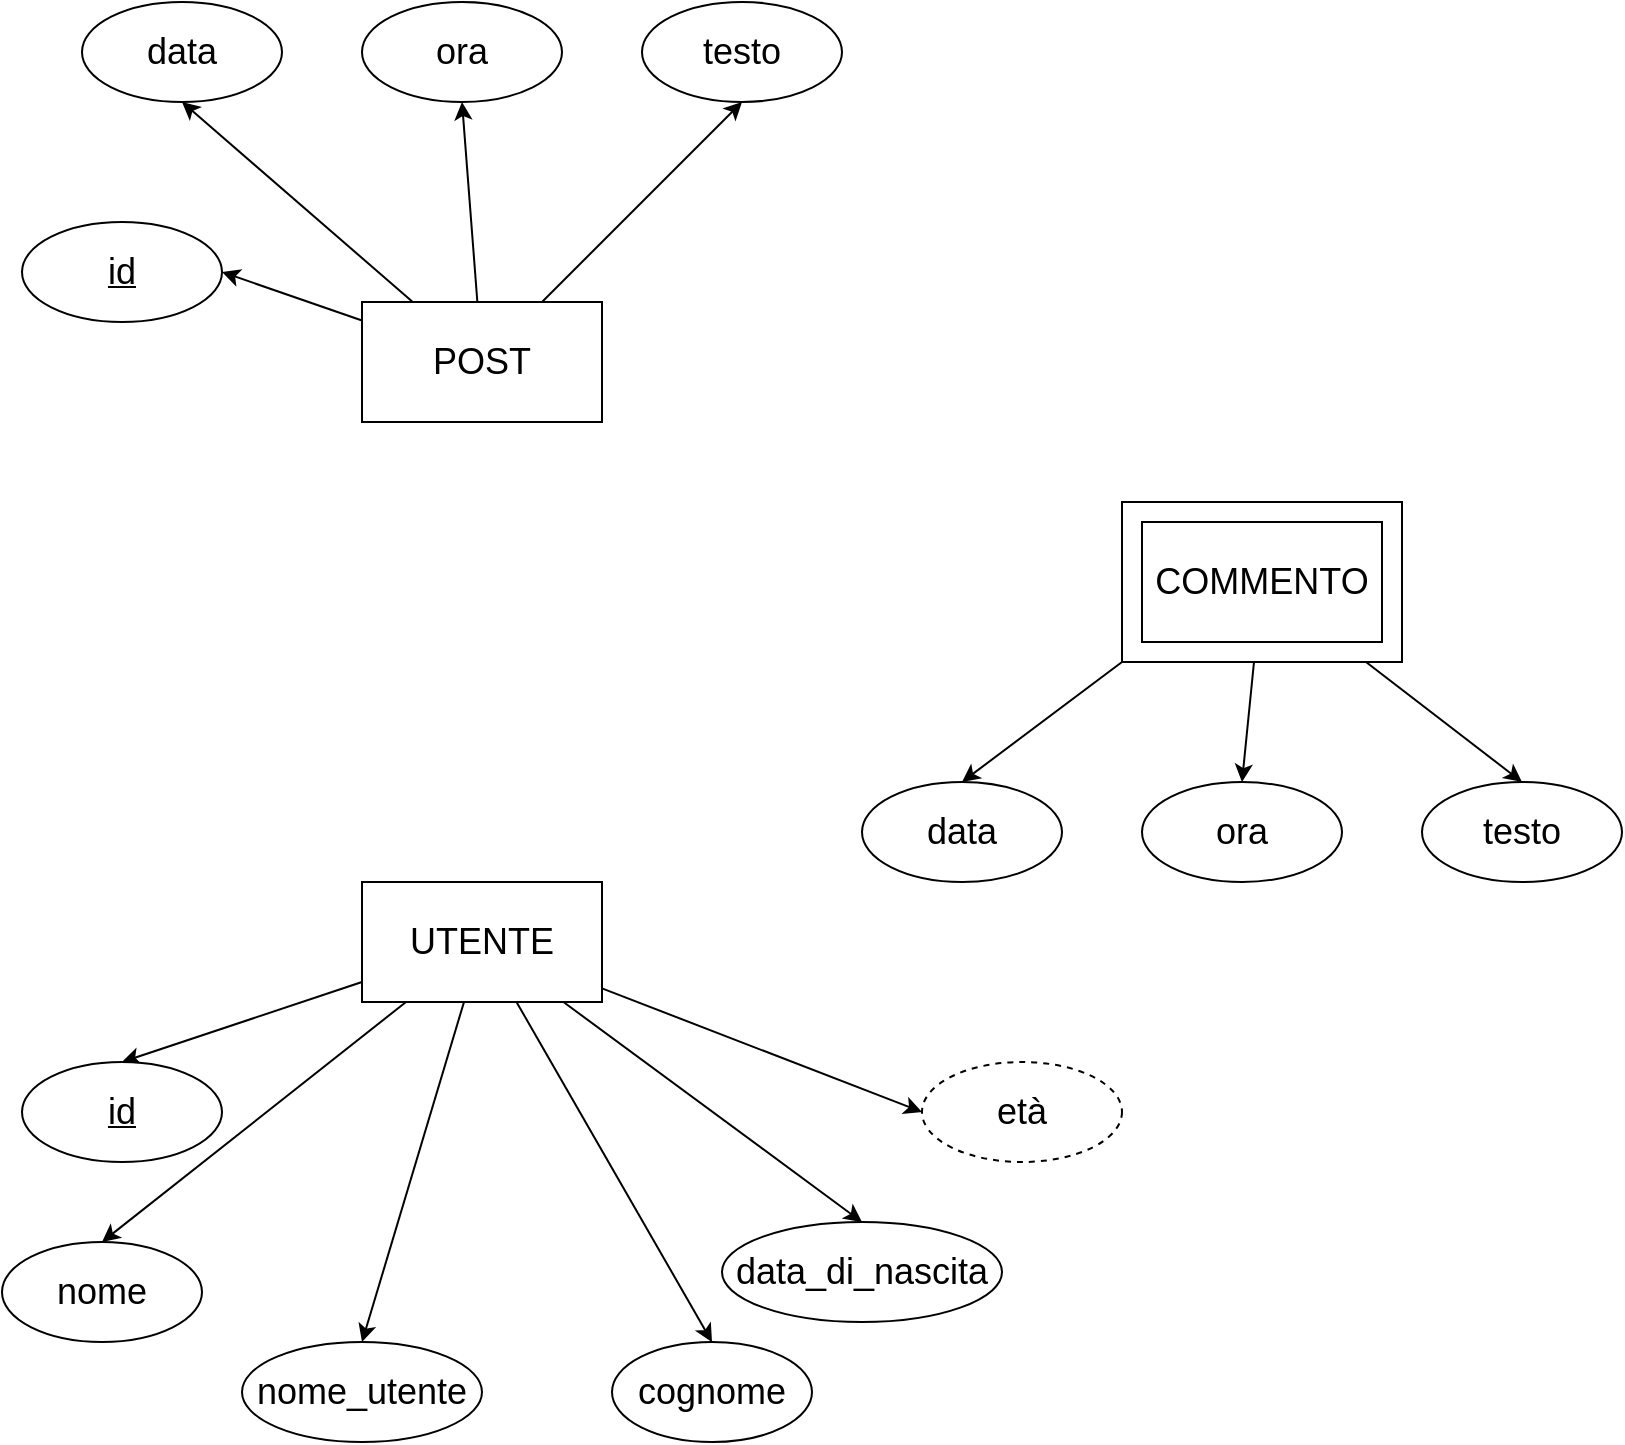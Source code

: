 <mxfile>
    <diagram id="_l7ZR-lf4y23O1vwDyrJ" name="Page-1">
        <mxGraphModel dx="552" dy="563" grid="1" gridSize="10" guides="1" tooltips="1" connect="1" arrows="1" fold="1" page="1" pageScale="1" pageWidth="850" pageHeight="1100" math="0" shadow="0">
            <root>
                <mxCell id="0"/>
                <mxCell id="1" parent="0"/>
                <mxCell id="8" style="edgeStyle=none;html=1;entryX=1;entryY=0.5;entryDx=0;entryDy=0;fontSize=18;" edge="1" parent="1" source="2" target="7">
                    <mxGeometry relative="1" as="geometry"/>
                </mxCell>
                <mxCell id="9" style="edgeStyle=none;html=1;entryX=0.5;entryY=1;entryDx=0;entryDy=0;fontSize=18;" edge="1" parent="1" source="2" target="3">
                    <mxGeometry relative="1" as="geometry"/>
                </mxCell>
                <mxCell id="10" style="edgeStyle=none;html=1;entryX=0.5;entryY=1;entryDx=0;entryDy=0;fontSize=18;" edge="1" parent="1" source="2" target="4">
                    <mxGeometry relative="1" as="geometry"/>
                </mxCell>
                <mxCell id="11" style="edgeStyle=none;html=1;entryX=0.5;entryY=1;entryDx=0;entryDy=0;fontSize=18;" edge="1" parent="1" source="2" target="5">
                    <mxGeometry relative="1" as="geometry"/>
                </mxCell>
                <mxCell id="2" value="&lt;font style=&quot;font-size: 18px;&quot;&gt;POST&lt;/font&gt;" style="rounded=0;whiteSpace=wrap;html=1;" vertex="1" parent="1">
                    <mxGeometry x="200" y="260" width="120" height="60" as="geometry"/>
                </mxCell>
                <mxCell id="3" value="data" style="ellipse;whiteSpace=wrap;html=1;fontSize=18;" vertex="1" parent="1">
                    <mxGeometry x="60" y="110" width="100" height="50" as="geometry"/>
                </mxCell>
                <mxCell id="4" value="ora" style="ellipse;whiteSpace=wrap;html=1;fontSize=18;" vertex="1" parent="1">
                    <mxGeometry x="200" y="110" width="100" height="50" as="geometry"/>
                </mxCell>
                <mxCell id="5" value="testo" style="ellipse;whiteSpace=wrap;html=1;fontSize=18;" vertex="1" parent="1">
                    <mxGeometry x="340" y="110" width="100" height="50" as="geometry"/>
                </mxCell>
                <mxCell id="17" style="edgeStyle=none;html=1;entryX=0.5;entryY=0;entryDx=0;entryDy=0;fontSize=18;" edge="1" parent="1" source="6" target="16">
                    <mxGeometry relative="1" as="geometry"/>
                </mxCell>
                <mxCell id="18" style="edgeStyle=none;html=1;entryX=0.5;entryY=0;entryDx=0;entryDy=0;fontSize=18;" edge="1" parent="1" source="6" target="12">
                    <mxGeometry relative="1" as="geometry"/>
                </mxCell>
                <mxCell id="19" style="edgeStyle=none;html=1;entryX=0.5;entryY=0;entryDx=0;entryDy=0;fontSize=18;" edge="1" parent="1" source="6" target="13">
                    <mxGeometry relative="1" as="geometry"/>
                </mxCell>
                <mxCell id="20" style="edgeStyle=none;html=1;entryX=0.5;entryY=0;entryDx=0;entryDy=0;fontSize=18;" edge="1" parent="1" source="6" target="14">
                    <mxGeometry relative="1" as="geometry"/>
                </mxCell>
                <mxCell id="21" style="edgeStyle=none;html=1;entryX=0;entryY=0.5;entryDx=0;entryDy=0;fontSize=18;" edge="1" parent="1" source="6" target="15">
                    <mxGeometry relative="1" as="geometry"/>
                </mxCell>
                <mxCell id="23" style="edgeStyle=none;html=1;entryX=0.5;entryY=0;entryDx=0;entryDy=0;fontSize=18;" edge="1" parent="1" source="6" target="22">
                    <mxGeometry relative="1" as="geometry"/>
                </mxCell>
                <mxCell id="6" value="&lt;font style=&quot;font-size: 18px;&quot;&gt;UTENTE&lt;/font&gt;" style="rounded=0;whiteSpace=wrap;html=1;" vertex="1" parent="1">
                    <mxGeometry x="200" y="550" width="120" height="60" as="geometry"/>
                </mxCell>
                <mxCell id="7" value="&lt;u&gt;id&lt;/u&gt;" style="ellipse;whiteSpace=wrap;html=1;fontSize=18;" vertex="1" parent="1">
                    <mxGeometry x="30" y="220" width="100" height="50" as="geometry"/>
                </mxCell>
                <mxCell id="12" value="nome" style="ellipse;whiteSpace=wrap;html=1;fontSize=18;" vertex="1" parent="1">
                    <mxGeometry x="20" y="730" width="100" height="50" as="geometry"/>
                </mxCell>
                <mxCell id="13" value="cognome" style="ellipse;whiteSpace=wrap;html=1;fontSize=18;" vertex="1" parent="1">
                    <mxGeometry x="325" y="780" width="100" height="50" as="geometry"/>
                </mxCell>
                <mxCell id="14" value="data_di_nascita" style="ellipse;whiteSpace=wrap;html=1;fontSize=18;" vertex="1" parent="1">
                    <mxGeometry x="380" y="720" width="140" height="50" as="geometry"/>
                </mxCell>
                <mxCell id="15" value="età" style="ellipse;whiteSpace=wrap;html=1;fontSize=18;dashed=1;" vertex="1" parent="1">
                    <mxGeometry x="480" y="640" width="100" height="50" as="geometry"/>
                </mxCell>
                <mxCell id="16" value="&lt;u&gt;id&lt;/u&gt;" style="ellipse;whiteSpace=wrap;html=1;fontSize=18;" vertex="1" parent="1">
                    <mxGeometry x="30" y="640" width="100" height="50" as="geometry"/>
                </mxCell>
                <mxCell id="22" value="nome_utente" style="ellipse;whiteSpace=wrap;html=1;fontSize=18;" vertex="1" parent="1">
                    <mxGeometry x="140" y="780" width="120" height="50" as="geometry"/>
                </mxCell>
                <mxCell id="26" value="" style="group" vertex="1" connectable="0" parent="1">
                    <mxGeometry x="580" y="360" width="140" height="80" as="geometry"/>
                </mxCell>
                <mxCell id="25" value="" style="rounded=0;whiteSpace=wrap;html=1;" vertex="1" parent="26">
                    <mxGeometry width="140" height="80" as="geometry"/>
                </mxCell>
                <mxCell id="24" value="&lt;font style=&quot;font-size: 18px;&quot;&gt;COMMENTO&lt;/font&gt;" style="rounded=0;whiteSpace=wrap;html=1;" vertex="1" parent="26">
                    <mxGeometry x="10" y="10" width="120" height="60" as="geometry"/>
                </mxCell>
                <mxCell id="27" value="data" style="ellipse;whiteSpace=wrap;html=1;fontSize=18;" vertex="1" parent="1">
                    <mxGeometry x="450" y="500" width="100" height="50" as="geometry"/>
                </mxCell>
                <mxCell id="28" value="ora" style="ellipse;whiteSpace=wrap;html=1;fontSize=18;" vertex="1" parent="1">
                    <mxGeometry x="590" y="500" width="100" height="50" as="geometry"/>
                </mxCell>
                <mxCell id="29" value="testo" style="ellipse;whiteSpace=wrap;html=1;fontSize=18;" vertex="1" parent="1">
                    <mxGeometry x="730" y="500" width="100" height="50" as="geometry"/>
                </mxCell>
                <mxCell id="30" style="edgeStyle=none;html=1;entryX=0.5;entryY=0;entryDx=0;entryDy=0;fontSize=18;exitX=0;exitY=1;exitDx=0;exitDy=0;" edge="1" parent="1" source="25" target="27">
                    <mxGeometry relative="1" as="geometry"/>
                </mxCell>
                <mxCell id="31" style="edgeStyle=none;html=1;entryX=0.5;entryY=0;entryDx=0;entryDy=0;fontSize=18;" edge="1" parent="1" source="25" target="28">
                    <mxGeometry relative="1" as="geometry"/>
                </mxCell>
                <mxCell id="32" style="edgeStyle=none;html=1;entryX=0.5;entryY=0;entryDx=0;entryDy=0;fontSize=18;" edge="1" parent="1" source="25" target="29">
                    <mxGeometry relative="1" as="geometry"/>
                </mxCell>
            </root>
        </mxGraphModel>
    </diagram>
</mxfile>